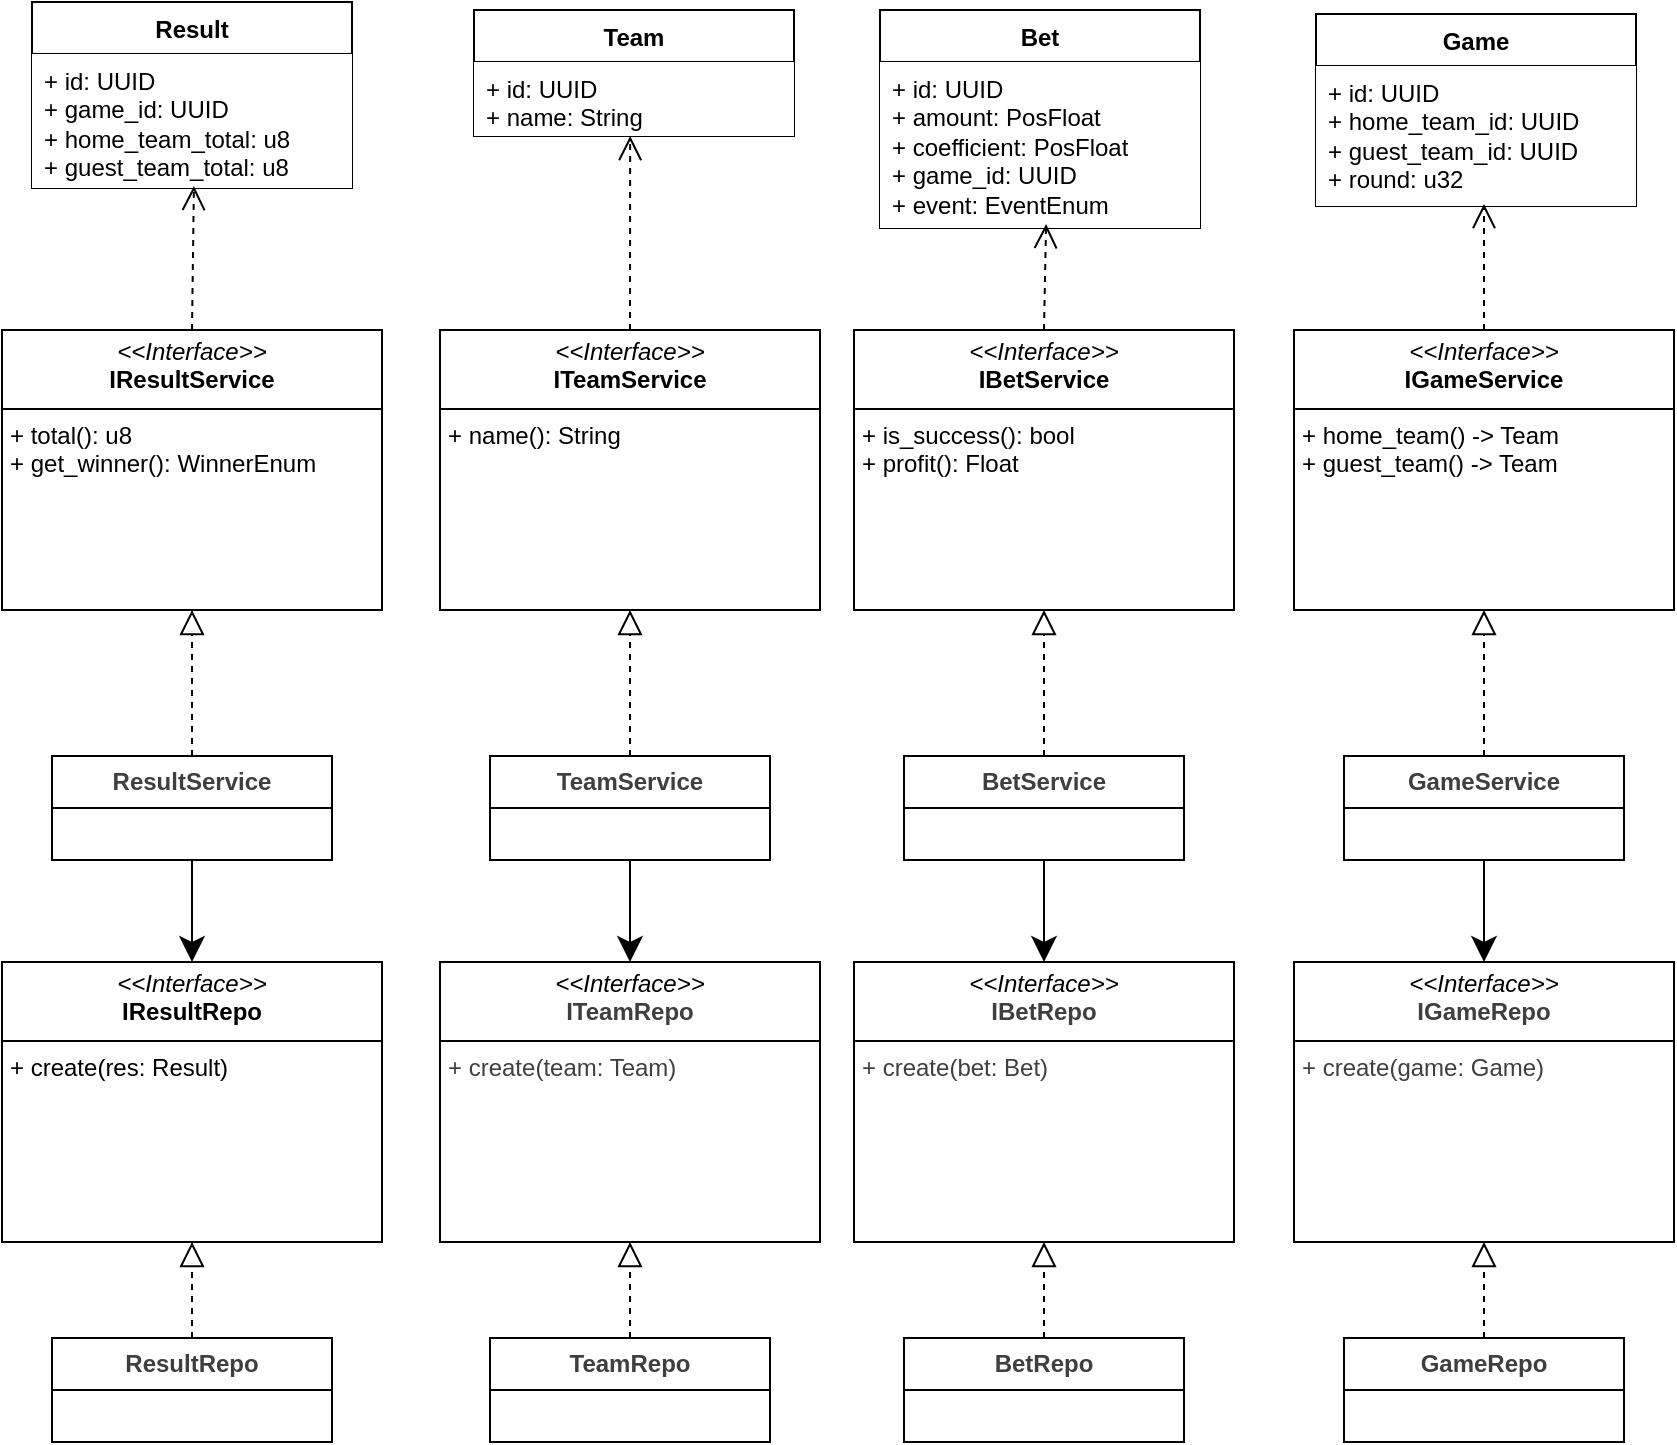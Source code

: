 <mxfile>
    <diagram id="O_9Y2laW9yMD4vqAjqW_" name="Страница — 1">
        <mxGraphModel dx="1216" dy="660" grid="0" gridSize="10" guides="1" tooltips="1" connect="1" arrows="1" fold="1" page="1" pageScale="1" pageWidth="827" pageHeight="1169" math="0" shadow="0">
            <root>
                <mxCell id="0"/>
                <mxCell id="1" parent="0"/>
                <mxCell id="6" value="Team" style="swimlane;fontStyle=1;align=center;verticalAlign=top;childLayout=stackLayout;horizontal=1;startSize=26;horizontalStack=0;resizeParent=1;resizeParentMax=0;resizeLast=0;collapsible=1;marginBottom=0;whiteSpace=wrap;html=1;" vertex="1" parent="1">
                    <mxGeometry x="246" y="105" width="160" height="63" as="geometry"/>
                </mxCell>
                <mxCell id="7" value="&lt;div&gt;&lt;font style=&quot;color: rgb(0, 0, 0);&quot;&gt;+ id: UUID&lt;/font&gt;&lt;/div&gt;&lt;font style=&quot;color: rgb(0, 0, 0);&quot;&gt;+ name: String&lt;/font&gt;" style="text;strokeColor=none;fillColor=default;align=left;verticalAlign=top;spacingLeft=4;spacingRight=4;overflow=hidden;rotatable=0;points=[[0,0.5],[1,0.5]];portConstraint=eastwest;whiteSpace=wrap;html=1;" vertex="1" parent="6">
                    <mxGeometry y="26" width="160" height="37" as="geometry"/>
                </mxCell>
                <mxCell id="10" value="Game" style="swimlane;fontStyle=1;align=center;verticalAlign=top;childLayout=stackLayout;horizontal=1;startSize=26;horizontalStack=0;resizeParent=1;resizeParentMax=0;resizeLast=0;collapsible=1;marginBottom=0;whiteSpace=wrap;html=1;" vertex="1" parent="1">
                    <mxGeometry x="667" y="107" width="160" height="96" as="geometry"/>
                </mxCell>
                <mxCell id="11" value="&lt;div&gt;&lt;font style=&quot;color: rgb(0, 0, 0);&quot;&gt;+ id: UUID&lt;/font&gt;&lt;/div&gt;&lt;font style=&quot;color: rgb(0, 0, 0);&quot;&gt;+ home_team_id: UUID&lt;/font&gt;&lt;div&gt;&lt;font style=&quot;color: rgb(0, 0, 0);&quot;&gt;+ guest_team_id: UUID&lt;/font&gt;&lt;/div&gt;&lt;div&gt;&lt;font style=&quot;color: rgb(0, 0, 0);&quot;&gt;+ round: u32&lt;br&gt;&lt;/font&gt;&lt;/div&gt;" style="text;strokeColor=none;fillColor=default;align=left;verticalAlign=top;spacingLeft=4;spacingRight=4;overflow=hidden;rotatable=0;points=[[0,0.5],[1,0.5]];portConstraint=eastwest;whiteSpace=wrap;html=1;" vertex="1" parent="10">
                    <mxGeometry y="26" width="160" height="70" as="geometry"/>
                </mxCell>
                <mxCell id="14" value="Bet" style="swimlane;fontStyle=1;align=center;verticalAlign=top;childLayout=stackLayout;horizontal=1;startSize=26;horizontalStack=0;resizeParent=1;resizeParentMax=0;resizeLast=0;collapsible=1;marginBottom=0;whiteSpace=wrap;html=1;" vertex="1" parent="1">
                    <mxGeometry x="449" y="105" width="160" height="109" as="geometry"/>
                </mxCell>
                <mxCell id="15" value="&lt;div&gt;&lt;font style=&quot;color: rgb(0, 0, 0);&quot;&gt;+ id: UUID&lt;/font&gt;&lt;/div&gt;&lt;font style=&quot;color: rgb(0, 0, 0);&quot;&gt;+ amount: PosFloat&lt;/font&gt;&lt;div&gt;&lt;font style=&quot;color: rgb(0, 0, 0);&quot;&gt;+ coefficient: PosFloat&lt;/font&gt;&lt;/div&gt;&lt;font style=&quot;scrollbar-color: light-dark(#e2e2e2, #4b4b4b)&lt;br/&gt;&#x9;&#x9;&#x9;&#x9;&#x9;light-dark(#fbfbfb, var(--dark-panel-color)); color: rgb(0, 0, 0);&quot;&gt;+ game_id: UUID&lt;/font&gt;&lt;div&gt;&lt;span style=&quot;background-color: transparent;&quot;&gt;&lt;font style=&quot;color: rgb(0, 0, 0);&quot;&gt;+ event: EventEnum&lt;/font&gt;&lt;/span&gt;&lt;br&gt;&lt;/div&gt;" style="text;strokeColor=none;fillColor=default;align=left;verticalAlign=top;spacingLeft=4;spacingRight=4;overflow=hidden;rotatable=0;points=[[0,0.5],[1,0.5]];portConstraint=eastwest;whiteSpace=wrap;html=1;" vertex="1" parent="14">
                    <mxGeometry y="26" width="160" height="83" as="geometry"/>
                </mxCell>
                <mxCell id="18" value="Result" style="swimlane;fontStyle=1;align=center;verticalAlign=top;childLayout=stackLayout;horizontal=1;startSize=26;horizontalStack=0;resizeParent=1;resizeParentMax=0;resizeLast=0;collapsible=1;marginBottom=0;whiteSpace=wrap;html=1;" vertex="1" parent="1">
                    <mxGeometry x="25" y="101" width="160" height="93" as="geometry"/>
                </mxCell>
                <mxCell id="19" value="&lt;div&gt;&lt;font style=&quot;color: rgb(0, 0, 0);&quot;&gt;+ id: UUID&lt;/font&gt;&lt;/div&gt;&lt;font style=&quot;color: rgb(0, 0, 0);&quot;&gt;+ game_id: UUID&lt;/font&gt;&lt;div&gt;&lt;font style=&quot;color: rgb(0, 0, 0);&quot;&gt;+ home_team_total: u8&lt;/font&gt;&lt;/div&gt;&lt;div&gt;&lt;font style=&quot;color: rgb(0, 0, 0);&quot;&gt;+ guest_team_total: u8&lt;/font&gt;&lt;/div&gt;" style="text;strokeColor=none;fillColor=default;align=left;verticalAlign=top;spacingLeft=4;spacingRight=4;overflow=hidden;rotatable=0;points=[[0,0.5],[1,0.5]];portConstraint=eastwest;whiteSpace=wrap;html=1;" vertex="1" parent="18">
                    <mxGeometry y="26" width="160" height="67" as="geometry"/>
                </mxCell>
                <mxCell id="39" style="edgeStyle=none;html=1;exitX=0.5;exitY=0;exitDx=0;exitDy=0;entryX=0.506;entryY=0.985;entryDx=0;entryDy=0;entryPerimeter=0;dashed=1;endArrow=open;endFill=0;targetPerimeterSpacing=0;endSize=10;startSize=6;" edge="1" parent="1" source="38" target="19">
                    <mxGeometry relative="1" as="geometry"/>
                </mxCell>
                <mxCell id="38" value="&lt;p style=&quot;margin:0px;margin-top:4px;text-align:center;&quot;&gt;&lt;i&gt;&amp;lt;&amp;lt;Interface&amp;gt;&amp;gt;&lt;/i&gt;&lt;br&gt;&lt;b&gt;IResultService&lt;/b&gt;&lt;/p&gt;&lt;hr size=&quot;1&quot; style=&quot;border-style:solid;&quot;&gt;&lt;p style=&quot;margin:0px;margin-left:4px;&quot;&gt;&lt;/p&gt;&lt;p style=&quot;margin:0px;margin-left:4px;&quot;&gt;+ total(): u8&lt;br&gt;+ get_winner(): WinnerEnum&lt;/p&gt;" style="verticalAlign=top;align=left;overflow=fill;html=1;whiteSpace=wrap;" vertex="1" parent="1">
                    <mxGeometry x="10" y="265" width="190" height="140" as="geometry"/>
                </mxCell>
                <mxCell id="40" value="&lt;p style=&quot;margin:0px;margin-top:4px;text-align:center;&quot;&gt;&lt;i&gt;&amp;lt;&amp;lt;Interface&amp;gt;&amp;gt;&lt;/i&gt;&lt;br&gt;&lt;b&gt;ITeamService&lt;/b&gt;&lt;/p&gt;&lt;hr size=&quot;1&quot; style=&quot;border-style:solid;&quot;&gt;&lt;p style=&quot;margin:0px;margin-left:4px;&quot;&gt;&lt;/p&gt;&lt;p style=&quot;margin:0px;margin-left:4px;&quot;&gt;+ name(): String&lt;br&gt;&lt;/p&gt;" style="verticalAlign=top;align=left;overflow=fill;html=1;whiteSpace=wrap;" vertex="1" parent="1">
                    <mxGeometry x="229" y="265" width="190" height="140" as="geometry"/>
                </mxCell>
                <mxCell id="41" value="&lt;p style=&quot;margin:0px;margin-top:4px;text-align:center;&quot;&gt;&lt;i&gt;&amp;lt;&amp;lt;Interface&amp;gt;&amp;gt;&lt;/i&gt;&lt;br&gt;&lt;b&gt;IBetService&lt;/b&gt;&lt;/p&gt;&lt;hr size=&quot;1&quot; style=&quot;border-style:solid;&quot;&gt;&lt;p style=&quot;margin:0px;margin-left:4px;&quot;&gt;&lt;/p&gt;&lt;p style=&quot;margin:0px;margin-left:4px;&quot;&gt;+ is_success(): bool&lt;/p&gt;&lt;p style=&quot;margin:0px;margin-left:4px;&quot;&gt;+ profit(): Float&lt;/p&gt;" style="verticalAlign=top;align=left;overflow=fill;html=1;whiteSpace=wrap;" vertex="1" parent="1">
                    <mxGeometry x="436" y="265" width="190" height="140" as="geometry"/>
                </mxCell>
                <mxCell id="42" value="&lt;p style=&quot;margin:0px;margin-top:4px;text-align:center;&quot;&gt;&lt;i&gt;&amp;lt;&amp;lt;Interface&amp;gt;&amp;gt;&lt;/i&gt;&lt;br&gt;&lt;b&gt;IGameService&lt;/b&gt;&lt;/p&gt;&lt;hr size=&quot;1&quot; style=&quot;border-style:solid;&quot;&gt;&lt;p style=&quot;margin:0px;margin-left:4px;&quot;&gt;&lt;/p&gt;&lt;p style=&quot;margin:0px;margin-left:4px;&quot;&gt;+ home_team() -&amp;gt; Team&lt;/p&gt;&lt;p style=&quot;margin:0px;margin-left:4px;&quot;&gt;+ guest_team() -&amp;gt; Team&lt;/p&gt;" style="verticalAlign=top;align=left;overflow=fill;html=1;whiteSpace=wrap;" vertex="1" parent="1">
                    <mxGeometry x="656" y="265" width="190" height="140" as="geometry"/>
                </mxCell>
                <mxCell id="43" style="edgeStyle=none;html=1;exitX=0.5;exitY=0;exitDx=0;exitDy=0;entryX=0.488;entryY=1;entryDx=0;entryDy=0;entryPerimeter=0;dashed=1;endArrow=open;endFill=0;targetPerimeterSpacing=0;endSize=10;startSize=6;" edge="1" parent="1" source="40" target="7">
                    <mxGeometry relative="1" as="geometry">
                        <mxPoint x="115" y="278" as="sourcePoint"/>
                        <mxPoint x="116" y="203" as="targetPoint"/>
                    </mxGeometry>
                </mxCell>
                <mxCell id="44" style="edgeStyle=none;html=1;exitX=0.5;exitY=0;exitDx=0;exitDy=0;entryX=0.519;entryY=0.976;entryDx=0;entryDy=0;entryPerimeter=0;dashed=1;endArrow=open;endFill=0;targetPerimeterSpacing=0;endSize=10;startSize=6;" edge="1" parent="1" source="41" target="15">
                    <mxGeometry relative="1" as="geometry">
                        <mxPoint x="125" y="288" as="sourcePoint"/>
                        <mxPoint x="126" y="213" as="targetPoint"/>
                    </mxGeometry>
                </mxCell>
                <mxCell id="45" style="edgeStyle=none;html=1;exitX=0.5;exitY=0;exitDx=0;exitDy=0;entryX=0.525;entryY=0.986;entryDx=0;entryDy=0;entryPerimeter=0;dashed=1;endArrow=open;endFill=0;targetPerimeterSpacing=0;endSize=10;startSize=6;" edge="1" parent="1" source="42" target="11">
                    <mxGeometry relative="1" as="geometry">
                        <mxPoint x="135" y="298" as="sourcePoint"/>
                        <mxPoint x="136" y="223" as="targetPoint"/>
                    </mxGeometry>
                </mxCell>
                <mxCell id="53" style="edgeStyle=none;html=1;exitX=0.5;exitY=0;exitDx=0;exitDy=0;entryX=0.5;entryY=1;entryDx=0;entryDy=0;dashed=1;endSize=10;targetPerimeterSpacing=0;endArrow=block;endFill=0;" edge="1" parent="1" source="46" target="38">
                    <mxGeometry relative="1" as="geometry"/>
                </mxCell>
                <mxCell id="62" style="edgeStyle=none;html=1;exitX=0.5;exitY=1;exitDx=0;exitDy=0;entryX=0.5;entryY=0;entryDx=0;entryDy=0;endSize=10;" edge="1" parent="1" source="46" target="58">
                    <mxGeometry relative="1" as="geometry"/>
                </mxCell>
                <mxCell id="46" value="&lt;b style=&quot;color: rgb(63, 63, 63); scrollbar-color: light-dark(#e2e2e2, #4b4b4b)&lt;br/&gt;&#x9;&#x9;&#x9;&#x9;&#x9;light-dark(#fbfbfb, var(--dark-panel-color));&quot;&gt;ResultService&lt;/b&gt;" style="swimlane;fontStyle=0;childLayout=stackLayout;horizontal=1;startSize=26;fillColor=default;horizontalStack=0;resizeParent=1;resizeParentMax=0;resizeLast=0;collapsible=1;marginBottom=0;whiteSpace=wrap;html=1;" vertex="1" parent="1">
                    <mxGeometry x="35" y="478" width="140" height="52" as="geometry"/>
                </mxCell>
                <mxCell id="54" style="edgeStyle=none;html=1;exitX=0.5;exitY=0;exitDx=0;exitDy=0;entryX=0.5;entryY=1;entryDx=0;entryDy=0;dashed=1;endSize=10;targetPerimeterSpacing=0;endArrow=block;endFill=0;" edge="1" parent="1" source="50" target="40">
                    <mxGeometry relative="1" as="geometry"/>
                </mxCell>
                <mxCell id="63" style="edgeStyle=none;html=1;exitX=0.5;exitY=1;exitDx=0;exitDy=0;entryX=0.5;entryY=0;entryDx=0;entryDy=0;endSize=10;" edge="1" parent="1" source="50" target="59">
                    <mxGeometry relative="1" as="geometry"/>
                </mxCell>
                <mxCell id="50" value="&lt;b style=&quot;color: rgb(63, 63, 63); scrollbar-color: light-dark(#e2e2e2, #4b4b4b)&lt;br/&gt;&#x9;&#x9;&#x9;&#x9;&#x9;light-dark(#fbfbfb, var(--dark-panel-color));&quot;&gt;TeamService&lt;/b&gt;" style="swimlane;fontStyle=0;childLayout=stackLayout;horizontal=1;startSize=26;fillColor=default;horizontalStack=0;resizeParent=1;resizeParentMax=0;resizeLast=0;collapsible=1;marginBottom=0;whiteSpace=wrap;html=1;" vertex="1" parent="1">
                    <mxGeometry x="254" y="478" width="140" height="52" as="geometry"/>
                </mxCell>
                <mxCell id="55" style="edgeStyle=none;html=1;exitX=0.5;exitY=0;exitDx=0;exitDy=0;entryX=0.5;entryY=1;entryDx=0;entryDy=0;dashed=1;endSize=10;targetPerimeterSpacing=0;endArrow=block;endFill=0;" edge="1" parent="1" source="51" target="41">
                    <mxGeometry relative="1" as="geometry"/>
                </mxCell>
                <mxCell id="64" style="edgeStyle=none;html=1;exitX=0.5;exitY=1;exitDx=0;exitDy=0;entryX=0.5;entryY=0;entryDx=0;entryDy=0;endSize=10;" edge="1" parent="1" source="51" target="60">
                    <mxGeometry relative="1" as="geometry"/>
                </mxCell>
                <mxCell id="51" value="&lt;b style=&quot;color: rgb(63, 63, 63); scrollbar-color: light-dark(#e2e2e2, #4b4b4b)&lt;br/&gt;&#x9;&#x9;&#x9;&#x9;&#x9;light-dark(#fbfbfb, var(--dark-panel-color));&quot;&gt;BetService&lt;/b&gt;" style="swimlane;fontStyle=0;childLayout=stackLayout;horizontal=1;startSize=26;fillColor=default;horizontalStack=0;resizeParent=1;resizeParentMax=0;resizeLast=0;collapsible=1;marginBottom=0;whiteSpace=wrap;html=1;" vertex="1" parent="1">
                    <mxGeometry x="461" y="478" width="140" height="52" as="geometry"/>
                </mxCell>
                <mxCell id="56" style="edgeStyle=none;html=1;exitX=0.5;exitY=0;exitDx=0;exitDy=0;entryX=0.5;entryY=1;entryDx=0;entryDy=0;dashed=1;endSize=10;targetPerimeterSpacing=0;endArrow=block;endFill=0;" edge="1" parent="1" source="52" target="42">
                    <mxGeometry relative="1" as="geometry"/>
                </mxCell>
                <mxCell id="65" style="edgeStyle=none;html=1;exitX=0.5;exitY=1;exitDx=0;exitDy=0;entryX=0.5;entryY=0;entryDx=0;entryDy=0;endSize=10;" edge="1" parent="1" source="52" target="61">
                    <mxGeometry relative="1" as="geometry"/>
                </mxCell>
                <mxCell id="52" value="&lt;b style=&quot;color: rgb(63, 63, 63); scrollbar-color: light-dark(#e2e2e2, #4b4b4b)&lt;br/&gt;&#x9;&#x9;&#x9;&#x9;&#x9;light-dark(#fbfbfb, var(--dark-panel-color));&quot;&gt;GameService&lt;/b&gt;" style="swimlane;fontStyle=0;childLayout=stackLayout;horizontal=1;startSize=26;fillColor=default;horizontalStack=0;resizeParent=1;resizeParentMax=0;resizeLast=0;collapsible=1;marginBottom=0;whiteSpace=wrap;html=1;" vertex="1" parent="1">
                    <mxGeometry x="681" y="478" width="140" height="52" as="geometry"/>
                </mxCell>
                <mxCell id="58" value="&lt;p style=&quot;margin:0px;margin-top:4px;text-align:center;&quot;&gt;&lt;i&gt;&amp;lt;&amp;lt;Interface&amp;gt;&amp;gt;&lt;/i&gt;&lt;br&gt;&lt;b&gt;IResultRepo&lt;/b&gt;&lt;/p&gt;&lt;hr size=&quot;1&quot; style=&quot;border-style:solid;&quot;&gt;&lt;p style=&quot;margin:0px;margin-left:4px;&quot;&gt;&lt;/p&gt;&lt;p style=&quot;margin:0px;margin-left:4px;&quot;&gt;+ create(res: Result)&lt;/p&gt;" style="verticalAlign=top;align=left;overflow=fill;html=1;whiteSpace=wrap;" vertex="1" parent="1">
                    <mxGeometry x="10" y="581" width="190" height="140" as="geometry"/>
                </mxCell>
                <mxCell id="59" value="&lt;p style=&quot;margin:0px;margin-top:4px;text-align:center;&quot;&gt;&lt;i&gt;&amp;lt;&amp;lt;Interface&amp;gt;&amp;gt;&lt;/i&gt;&lt;br&gt;&lt;b style=&quot;color: rgb(63, 63, 63); scrollbar-color: light-dark(#e2e2e2, #4b4b4b)&lt;br/&gt;&#x9;&#x9;&#x9;&#x9;&#x9;light-dark(#fbfbfb, var(--dark-panel-color));&quot;&gt;ITeamRepo&lt;/b&gt;&lt;br&gt;&lt;/p&gt;&lt;hr size=&quot;1&quot; style=&quot;border-style:solid;&quot;&gt;&lt;p style=&quot;margin:0px;margin-left:4px;&quot;&gt;&lt;/p&gt;&lt;p style=&quot;margin:0px;margin-left:4px;&quot;&gt;&lt;span style=&quot;color: rgb(63, 63, 63);&quot;&gt;+ create(team: Team)&lt;/span&gt;&lt;br&gt;&lt;/p&gt;" style="verticalAlign=top;align=left;overflow=fill;html=1;whiteSpace=wrap;" vertex="1" parent="1">
                    <mxGeometry x="229" y="581" width="190" height="140" as="geometry"/>
                </mxCell>
                <mxCell id="60" value="&lt;p style=&quot;margin:0px;margin-top:4px;text-align:center;&quot;&gt;&lt;i&gt;&amp;lt;&amp;lt;Interface&amp;gt;&amp;gt;&lt;/i&gt;&lt;br&gt;&lt;b style=&quot;color: rgb(63, 63, 63); scrollbar-color: light-dark(#e2e2e2, #4b4b4b)&lt;br/&gt;&#x9;&#x9;&#x9;&#x9;&#x9;light-dark(#fbfbfb, var(--dark-panel-color));&quot;&gt;IBetRepo&lt;/b&gt;&lt;br&gt;&lt;/p&gt;&lt;hr size=&quot;1&quot; style=&quot;border-style:solid;&quot;&gt;&lt;p style=&quot;margin:0px;margin-left:4px;&quot;&gt;&lt;/p&gt;&lt;p style=&quot;margin:0px;margin-left:4px;&quot;&gt;&lt;span style=&quot;color: rgb(63, 63, 63);&quot;&gt;+ create(bet: Bet)&lt;/span&gt;&lt;br&gt;&lt;/p&gt;" style="verticalAlign=top;align=left;overflow=fill;html=1;whiteSpace=wrap;" vertex="1" parent="1">
                    <mxGeometry x="436" y="581" width="190" height="140" as="geometry"/>
                </mxCell>
                <mxCell id="61" value="&lt;p style=&quot;margin:0px;margin-top:4px;text-align:center;&quot;&gt;&lt;i&gt;&amp;lt;&amp;lt;Interface&amp;gt;&amp;gt;&lt;/i&gt;&lt;br&gt;&lt;b style=&quot;color: rgb(63, 63, 63); scrollbar-color: light-dark(#e2e2e2, #4b4b4b)&lt;br/&gt;&#x9;&#x9;&#x9;&#x9;&#x9;light-dark(#fbfbfb, var(--dark-panel-color));&quot;&gt;IGameRepo&lt;/b&gt;&lt;br&gt;&lt;/p&gt;&lt;hr size=&quot;1&quot; style=&quot;border-style:solid;&quot;&gt;&lt;p style=&quot;margin:0px;margin-left:4px;&quot;&gt;&lt;/p&gt;&lt;p style=&quot;margin:0px;margin-left:4px;&quot;&gt;&lt;span style=&quot;color: rgb(63, 63, 63);&quot;&gt;+ create(game: Game)&lt;/span&gt;&lt;br&gt;&lt;/p&gt;" style="verticalAlign=top;align=left;overflow=fill;html=1;whiteSpace=wrap;" vertex="1" parent="1">
                    <mxGeometry x="656" y="581" width="190" height="140" as="geometry"/>
                </mxCell>
                <mxCell id="66" value="&lt;b style=&quot;color: rgb(63, 63, 63); scrollbar-color: light-dark(#e2e2e2, #4b4b4b)&lt;br/&gt;&#x9;&#x9;&#x9;&#x9;&#x9;light-dark(#fbfbfb, var(--dark-panel-color));&quot;&gt;ResultRepo&lt;/b&gt;" style="swimlane;fontStyle=0;childLayout=stackLayout;horizontal=1;startSize=26;fillColor=default;horizontalStack=0;resizeParent=1;resizeParentMax=0;resizeLast=0;collapsible=1;marginBottom=0;whiteSpace=wrap;html=1;" vertex="1" parent="1">
                    <mxGeometry x="35" y="769" width="140" height="52" as="geometry"/>
                </mxCell>
                <mxCell id="67" value="&lt;b style=&quot;scrollbar-color: light-dark(#e2e2e2, #4b4b4b)&lt;br/&gt;&#x9;&#x9;&#x9;&#x9;&#x9;light-dark(#fbfbfb, var(--dark-panel-color)); color: rgb(63, 63, 63);&quot;&gt;TeamRepo&lt;/b&gt;" style="swimlane;fontStyle=0;childLayout=stackLayout;horizontal=1;startSize=26;fillColor=default;horizontalStack=0;resizeParent=1;resizeParentMax=0;resizeLast=0;collapsible=1;marginBottom=0;whiteSpace=wrap;html=1;" vertex="1" parent="1">
                    <mxGeometry x="254" y="769" width="140" height="52" as="geometry"/>
                </mxCell>
                <mxCell id="68" value="&lt;b style=&quot;scrollbar-color: light-dark(#e2e2e2, #4b4b4b)&lt;br/&gt;&#x9;&#x9;&#x9;&#x9;&#x9;light-dark(#fbfbfb, var(--dark-panel-color)); color: rgb(63, 63, 63);&quot;&gt;BetRepo&lt;/b&gt;" style="swimlane;fontStyle=0;childLayout=stackLayout;horizontal=1;startSize=26;fillColor=default;horizontalStack=0;resizeParent=1;resizeParentMax=0;resizeLast=0;collapsible=1;marginBottom=0;whiteSpace=wrap;html=1;" vertex="1" parent="1">
                    <mxGeometry x="461" y="769" width="140" height="52" as="geometry"/>
                </mxCell>
                <mxCell id="69" value="&lt;b style=&quot;scrollbar-color: light-dark(#e2e2e2, #4b4b4b)&lt;br/&gt;&#x9;&#x9;&#x9;&#x9;&#x9;light-dark(#fbfbfb, var(--dark-panel-color)); color: rgb(63, 63, 63);&quot;&gt;GameRepo&lt;/b&gt;" style="swimlane;fontStyle=0;childLayout=stackLayout;horizontal=1;startSize=26;fillColor=default;horizontalStack=0;resizeParent=1;resizeParentMax=0;resizeLast=0;collapsible=1;marginBottom=0;whiteSpace=wrap;html=1;" vertex="1" parent="1">
                    <mxGeometry x="681" y="769" width="140" height="52" as="geometry"/>
                </mxCell>
                <mxCell id="70" style="edgeStyle=none;html=1;exitX=0.5;exitY=0;exitDx=0;exitDy=0;entryX=0.5;entryY=1;entryDx=0;entryDy=0;dashed=1;endSize=10;targetPerimeterSpacing=0;endArrow=block;endFill=0;" edge="1" parent="1" source="66" target="58">
                    <mxGeometry relative="1" as="geometry">
                        <mxPoint x="115" y="485" as="sourcePoint"/>
                        <mxPoint x="115" y="418" as="targetPoint"/>
                    </mxGeometry>
                </mxCell>
                <mxCell id="71" style="edgeStyle=none;html=1;exitX=0.5;exitY=0;exitDx=0;exitDy=0;entryX=0.5;entryY=1;entryDx=0;entryDy=0;dashed=1;endSize=10;targetPerimeterSpacing=0;endArrow=block;endFill=0;" edge="1" parent="1" source="67" target="59">
                    <mxGeometry relative="1" as="geometry">
                        <mxPoint x="115" y="779" as="sourcePoint"/>
                        <mxPoint x="115" y="735" as="targetPoint"/>
                    </mxGeometry>
                </mxCell>
                <mxCell id="72" style="edgeStyle=none;html=1;exitX=0.5;exitY=0;exitDx=0;exitDy=0;entryX=0.5;entryY=1;entryDx=0;entryDy=0;dashed=1;endSize=10;targetPerimeterSpacing=0;endArrow=block;endFill=0;" edge="1" parent="1" source="68" target="60">
                    <mxGeometry relative="1" as="geometry">
                        <mxPoint x="125" y="789" as="sourcePoint"/>
                        <mxPoint x="125" y="745" as="targetPoint"/>
                    </mxGeometry>
                </mxCell>
                <mxCell id="73" style="edgeStyle=none;html=1;exitX=0.5;exitY=0;exitDx=0;exitDy=0;entryX=0.5;entryY=1;entryDx=0;entryDy=0;dashed=1;endSize=10;targetPerimeterSpacing=0;endArrow=block;endFill=0;" edge="1" parent="1" source="69" target="61">
                    <mxGeometry relative="1" as="geometry">
                        <mxPoint x="135" y="799" as="sourcePoint"/>
                        <mxPoint x="135" y="755" as="targetPoint"/>
                    </mxGeometry>
                </mxCell>
            </root>
        </mxGraphModel>
    </diagram>
</mxfile>